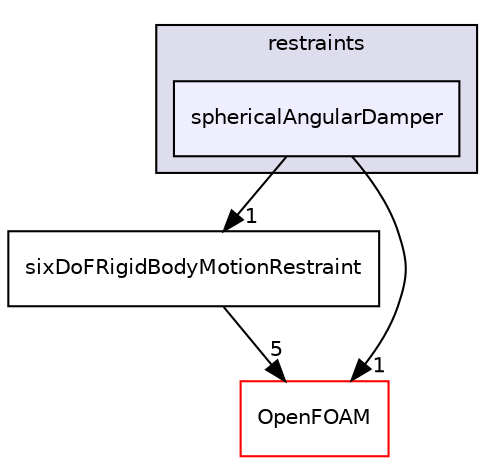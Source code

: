 digraph "src/sixDoFRigidBodyMotion/sixDoFRigidBodyMotion/restraints/sphericalAngularDamper" {
  bgcolor=transparent;
  compound=true
  node [ fontsize="10", fontname="Helvetica"];
  edge [ labelfontsize="10", labelfontname="Helvetica"];
  subgraph clusterdir_72e9e3456c414eac52b3a6275bc6c58e {
    graph [ bgcolor="#ddddee", pencolor="black", label="restraints" fontname="Helvetica", fontsize="10", URL="dir_72e9e3456c414eac52b3a6275bc6c58e.html"]
  dir_4322ee2a7db33eeb5682829af7ccd812 [shape=box, label="sphericalAngularDamper", style="filled", fillcolor="#eeeeff", pencolor="black", URL="dir_4322ee2a7db33eeb5682829af7ccd812.html"];
  }
  dir_6e1bc2e36688850bd3aeabb66192bef0 [shape=box label="sixDoFRigidBodyMotionRestraint" URL="dir_6e1bc2e36688850bd3aeabb66192bef0.html"];
  dir_c5473ff19b20e6ec4dfe5c310b3778a8 [shape=box label="OpenFOAM" color="red" URL="dir_c5473ff19b20e6ec4dfe5c310b3778a8.html"];
  dir_6e1bc2e36688850bd3aeabb66192bef0->dir_c5473ff19b20e6ec4dfe5c310b3778a8 [headlabel="5", labeldistance=1.5 headhref="dir_002730_001950.html"];
  dir_4322ee2a7db33eeb5682829af7ccd812->dir_6e1bc2e36688850bd3aeabb66192bef0 [headlabel="1", labeldistance=1.5 headhref="dir_002659_002730.html"];
  dir_4322ee2a7db33eeb5682829af7ccd812->dir_c5473ff19b20e6ec4dfe5c310b3778a8 [headlabel="1", labeldistance=1.5 headhref="dir_002659_001950.html"];
}
